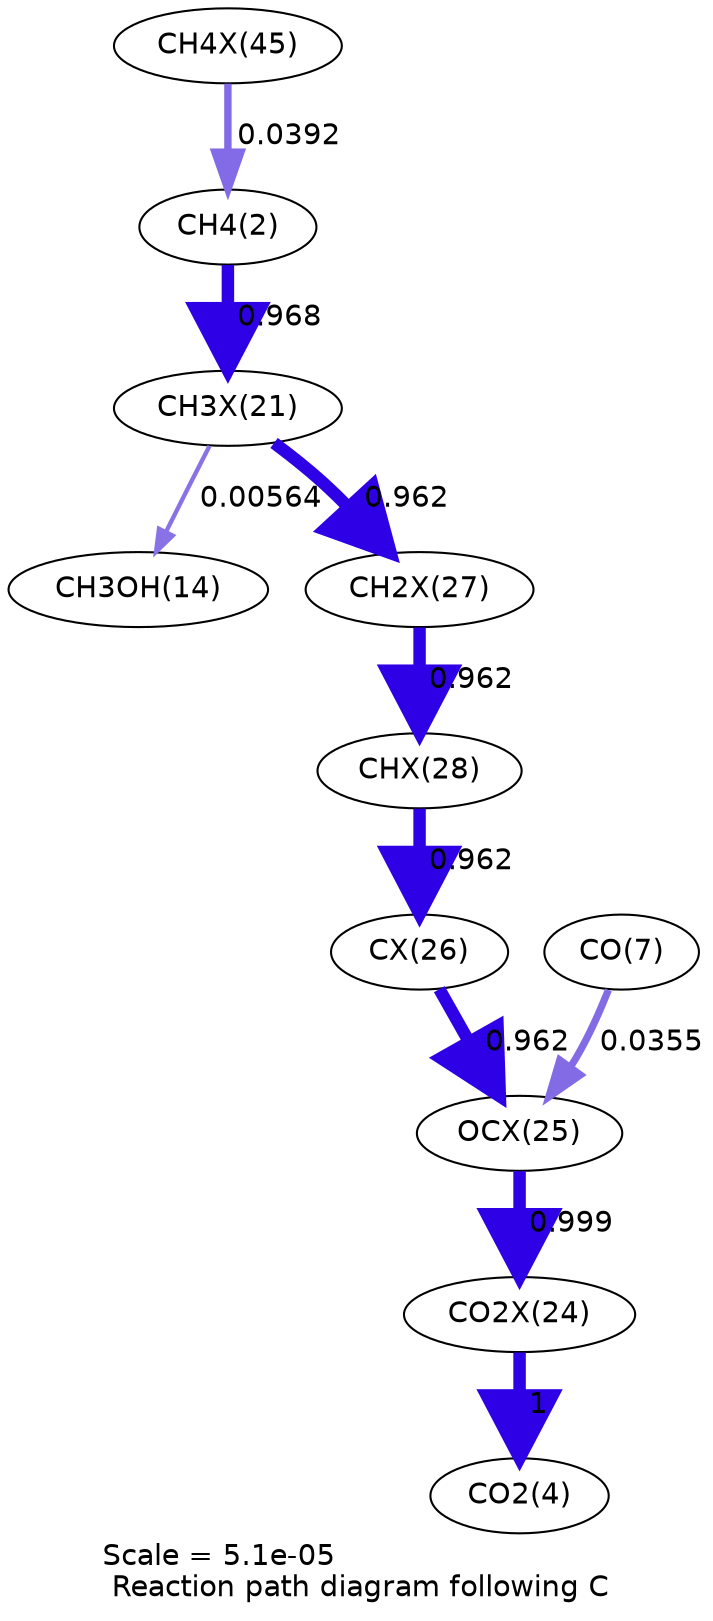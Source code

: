 digraph reaction_paths {
center=1;
s32 -> s4[fontname="Helvetica", penwidth=3.55, arrowsize=1.78, color="0.7, 0.539, 0.9"
, label=" 0.0392"];
s4 -> s24[fontname="Helvetica", penwidth=5.98, arrowsize=2.99, color="0.7, 1.47, 0.9"
, label=" 0.968"];
s24 -> s16[fontname="Helvetica", penwidth=2.09, arrowsize=1.05, color="0.7, 0.506, 0.9"
, label=" 0.00564"];
s24 -> s30[fontname="Helvetica", penwidth=5.97, arrowsize=2.99, color="0.7, 1.46, 0.9"
, label=" 0.962"];
s30 -> s31[fontname="Helvetica", penwidth=5.97, arrowsize=2.99, color="0.7, 1.46, 0.9"
, label=" 0.962"];
s31 -> s29[fontname="Helvetica", penwidth=5.97, arrowsize=2.99, color="0.7, 1.46, 0.9"
, label=" 0.962"];
s29 -> s28[fontname="Helvetica", penwidth=5.97, arrowsize=2.99, color="0.7, 1.46, 0.9"
, label=" 0.962"];
s9 -> s28[fontname="Helvetica", penwidth=3.48, arrowsize=1.74, color="0.7, 0.535, 0.9"
, label=" 0.0355"];
s28 -> s27[fontname="Helvetica", penwidth=6, arrowsize=3, color="0.7, 1.5, 0.9"
, label=" 0.999"];
s27 -> s6[fontname="Helvetica", penwidth=6, arrowsize=3, color="0.7, 1.5, 0.9"
, label=" 1"];
s4 [ fontname="Helvetica", label="CH4(2)"];
s6 [ fontname="Helvetica", label="CO2(4)"];
s9 [ fontname="Helvetica", label="CO(7)"];
s16 [ fontname="Helvetica", label="CH3OH(14)"];
s24 [ fontname="Helvetica", label="CH3X(21)"];
s27 [ fontname="Helvetica", label="CO2X(24)"];
s28 [ fontname="Helvetica", label="OCX(25)"];
s29 [ fontname="Helvetica", label="CX(26)"];
s30 [ fontname="Helvetica", label="CH2X(27)"];
s31 [ fontname="Helvetica", label="CHX(28)"];
s32 [ fontname="Helvetica", label="CH4X(45)"];
 label = "Scale = 5.1e-05\l Reaction path diagram following C";
 fontname = "Helvetica";
}
